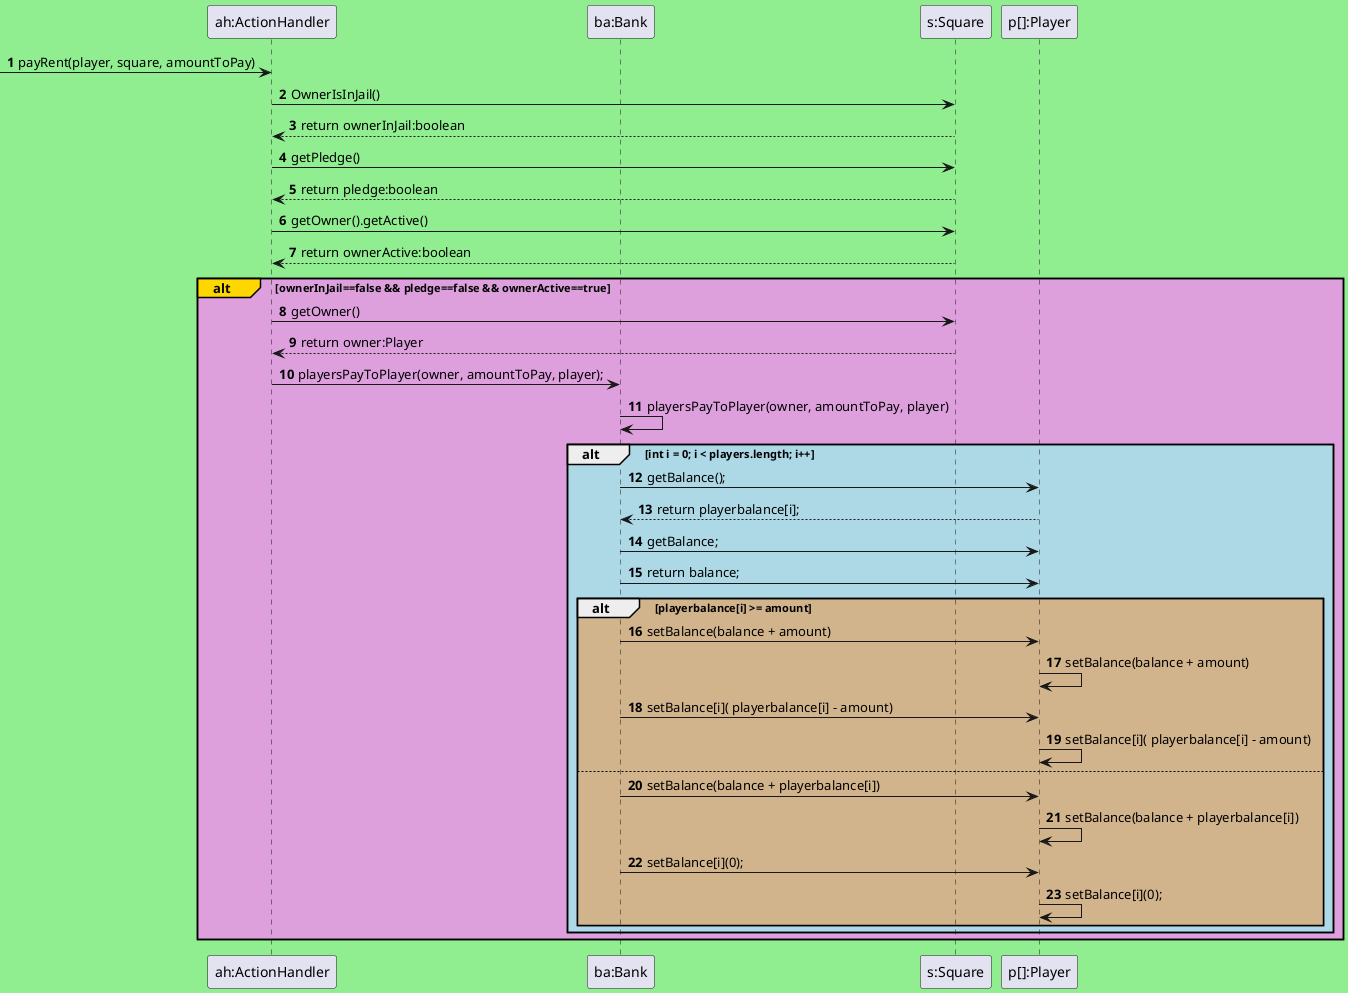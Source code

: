 @startuml
'https://plantuml.com/sequence-diagram

autonumber
skinparam backgroundColor #lightGreen
Participant "ah:ActionHandler" as actionHandler
Participant "ba:Bank" as bank
Participant "s:Square" as square
Participant "p[]:Player" as player

->actionHandler:payRent(player, square, amountToPay)
actionHandler->square:OwnerIsInJail()
actionHandler<--square:return ownerInJail:boolean
actionHandler->square:getPledge()
actionHandler<--square: return pledge:boolean
actionHandler->square:getOwner().getActive()
actionHandler<--square: return ownerActive:boolean

alt#Gold #Plum ownerInJail==false && pledge==false && ownerActive==true
    actionHandler->square:getOwner()
    actionHandler <-- square:return owner:Player
    actionHandler -> bank:playersPayToPlayer(owner, amountToPay, player);
    bank -> bank:playersPayToPlayer(owner, amountToPay, player)

     alt #LightBlue int i = 0; i < players.length; i++
          bank->player:getBalance();
          bank<--player:return playerbalance[i];
          bank->player:getBalance;
          bank->player:return balance;
          alt #Tan playerbalance[i] >= amount
              bank->player:setBalance(balance + amount)
              player->player:setBalance(balance + amount)
              bank->player:setBalance[i]( playerbalance[i] - amount)
              player->player:setBalance[i]( playerbalance[i] - amount)
          else
              bank->player:setBalance(balance + playerbalance[i])
              player->player:setBalance(balance + playerbalance[i])
              bank->player:setBalance[i](0);
              player->player:setBalance[i](0);
          end

     end
end
@enduml